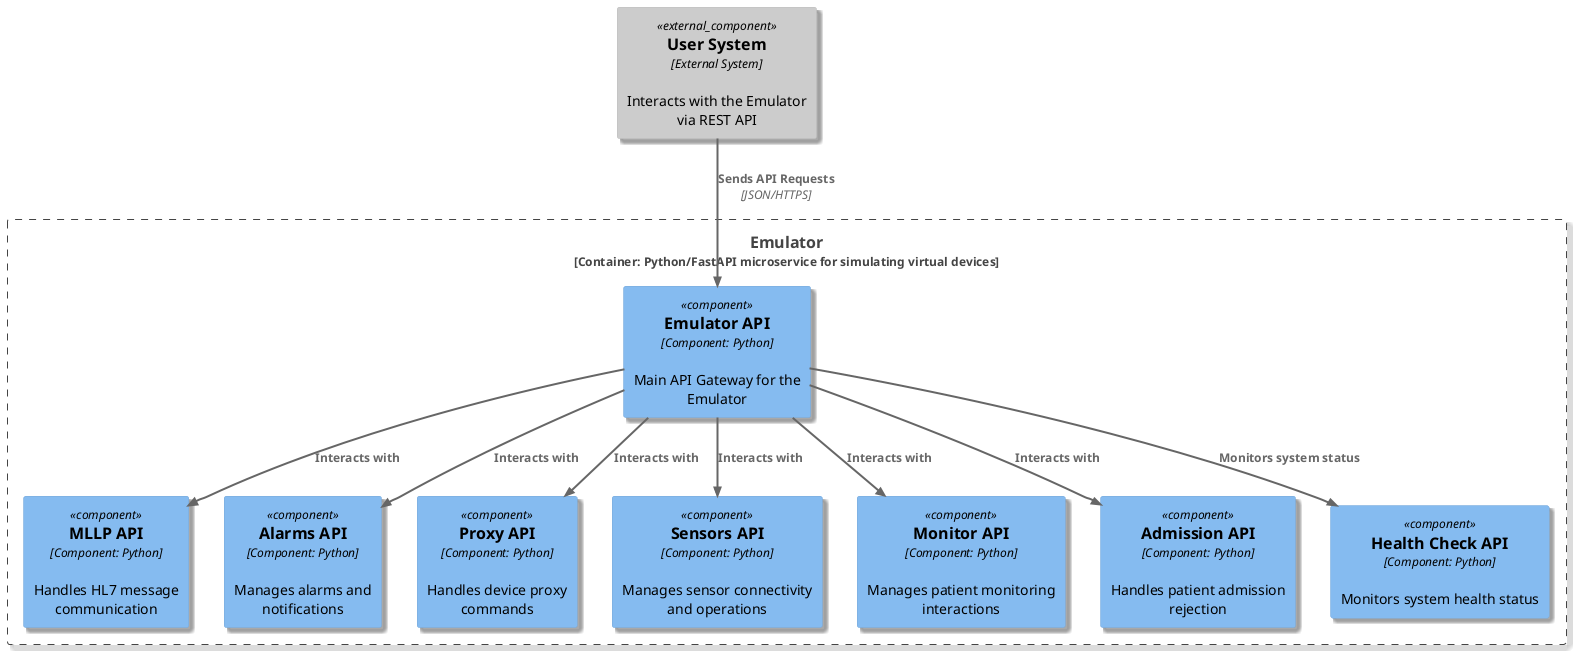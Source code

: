 @startuml
skinparam componentStyle uml2
skinparam defaultFontName Arial
skinparam defaultTextAlignment center
skinparam shadowing true
skinparam arrowThickness 2
skinparam componentBorderColor Black
skinparam queueBackgroundColor LightGray

!include <C4/C4_Component>

' Define the external system component
Component_Ext(web, "User System", "External System", "Interacts with the Emulator via REST API")

' Define the Boundary container with emulator description
Boundary(emulator, "Emulator", "Container: Python/FastAPI microservice for simulating virtual devices") {

    ' Define individual components within the emulator container
    Component(main_api, "Emulator API", "Component: Python", "Main API Gateway for the Emulator")
    Component(mllp_api, "MLLP API", "Component: Python", "Handles HL7 message communication")
    Component(alarm_api, "Alarms API", "Component: Python", "Manages alarms and notifications")
    Component(proxy_api, "Proxy API", "Component: Python", "Handles device proxy commands")
    Component(sensors_api, "Sensors API", "Component: Python", "Manages sensor connectivity and operations")
    Component(monitor_api, "Monitor API", "Component: Python", "Manages patient monitoring interactions")
    Component(admission_api, "Admission API", "Component: Python", "Handles patient admission rejection")
    Component(healthcheck_api, "Health Check API", "Component: Python", "Monitors system health status")
    
    ' Define relationships between components
    Rel(web, main_api, "Sends API Requests", "JSON/HTTPS")
    Rel(main_api, mllp_api, "Interacts with")
    Rel(main_api, alarm_api, "Interacts with")
    Rel(main_api, proxy_api, "Interacts with")
    Rel(main_api, sensors_api, "Interacts with")
    Rel(main_api, monitor_api, "Interacts with")
    Rel(main_api, admission_api, "Interacts with")
    Rel(main_api, healthcheck_api, "Monitors system status")
}

@enduml